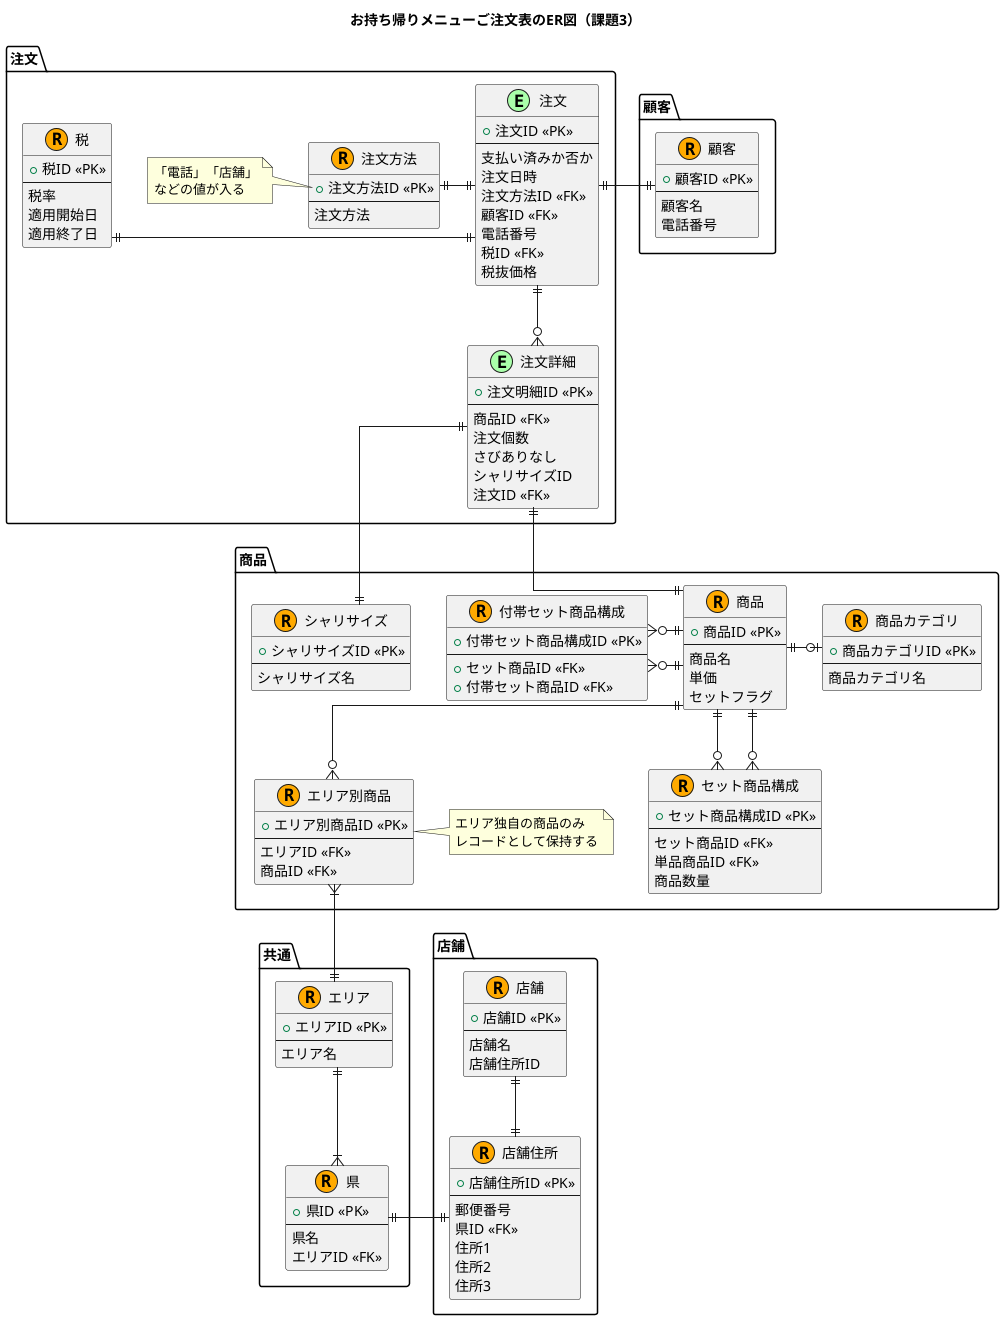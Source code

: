 @startuml

title "お持ち帰りメニューご注文表のER図（課題3）"

skinparam Linetype ortho

/' 
  イベント系テーブル：E
  リソース系テーブル：R
'/

!define EVENT_MARK_COLOR AAFFAA
!define RESOURCE_MARK_COLOR FFAA00

package "注文" as orderpkg {
  entity "注文" as order <<E, EVENT_MARK_COLOR>> {
    + 注文ID <<PK>>
    ---
    支払い済みか否か
    注文日時
    注文方法ID <<FK>>
    顧客ID <<FK>>
    電話番号
    税ID <<FK>>
    税抜価格
  }

  entity "注文詳細" as orderDetail <<E, EVENT_MARK_COLOR>> {
    + 注文明細ID <<PK>>
    ---
    商品ID <<FK>>
    注文個数
    さびありなし
    シャリサイズID
    注文ID <<FK>>
  }

  entity "注文方法" as order_method <<R, RESOURCE_MARK_COLOR>> {
    + 注文方法ID <<PK>>
    ---
    注文方法
  }

  note left of order_method::注文方法
    「電話」「店舗」
    などの値が入る
  end note

  entity "税" as tax <<R, RESOURCE_MARK_COLOR>> {
    + 税ID <<PK>>
    ---
    税率
    適用開始日
    適用終了日
  }
}

package "商品" as productpkg {
  entity "商品" as productwithset <<R, RESOURCE_MARK_COLOR>> {
    + 商品ID <<PK>>
    ---
    商品名
    単価
    セットフラグ
  }

  entity "セット商品構成" as setProduct <<R, RESOURCE_MARK_COLOR>> {
    + セット商品構成ID <<PK>>
    ---
    セット商品ID <<FK>>
    単品商品ID <<FK>>
    商品数量
  }

  entity "付帯セット商品構成" as accessorial_set_product_structure <<R, RESOURCE_MARK_COLOR>> {
    + 付帯セット商品構成ID <<PK>>
    ---
    + セット商品ID <<FK>>
    + 付帯セット商品ID <<FK>>
  }

  entity "商品カテゴリ" as product_class <<R, RESOURCE_MARK_COLOR>> {
    + 商品カテゴリID <<PK>>
    ---
    商品カテゴリ名
  }

  entity "シャリサイズ" as sharisize <<R, RESOURCE_MARK_COLOR>> {
    + シャリサイズID <<PK>>
    ---
    シャリサイズ名
  }

  entity "エリア別商品" as area_product <<R, RESOURCE_MARK_COLOR>> {
    + エリア別商品ID <<PK>>
    ---
    エリアID <<FK>>
    商品ID <<FK>>
  }

  note right
    エリア独自の商品のみ
    レコードとして保持する
  end note
}

package "顧客" as customerpkg {
  entity "顧客" as customer <<R, RESOURCE_MARK_COLOR>> {
    + 顧客ID <<PK>>
    ---
    顧客名
    電話番号
  }
}

package "店舗" as shoppkg {
  entity "店舗" as shop <<R, RESOURCE_MARK_COLOR>> {
    + 店舗ID <<PK>>
    ---
    店舗名
    店舗住所ID
  }

  entity "店舗住所" as shop_address <<R, RESOURCE_MARK_COLOR>> {
    + 店舗住所ID <<PK>>
    ---
    郵便番号
    県ID <<FK>>
    住所1
    住所2
    住所3
  }
}

package "共通" as commonpdk {
  entity "県" as prefecture <<R, RESOURCE_MARK_COLOR>> {
    + 県ID <<PK>>
    ---
    県名
    エリアID <<FK>>
  }

  entity "エリア" as area <<R, RESOURCE_MARK_COLOR>> {
    + エリアID <<PK>>
    ---
    エリア名
  }
}

order ||-l-|| order_method
order ||-d-o{ orderDetail
orderDetail ||--|| sharisize
orderDetail ||--|| productwithset
productwithset ||--o{ setProduct
productwithset ||--o{ setProduct
productwithset ||-r-o| product_class
productwithset ||-l-o{ accessorial_set_product_structure
productwithset ||-l-o{ accessorial_set_product_structure
productwithset ||--o{ area_product
order ||-l-|| customer
order ||-l-|| tax
shop ||--|| shop_address
shop_address ||-r-|| prefecture
area ||--|{ prefecture
area_product }|--|| area

@enduml